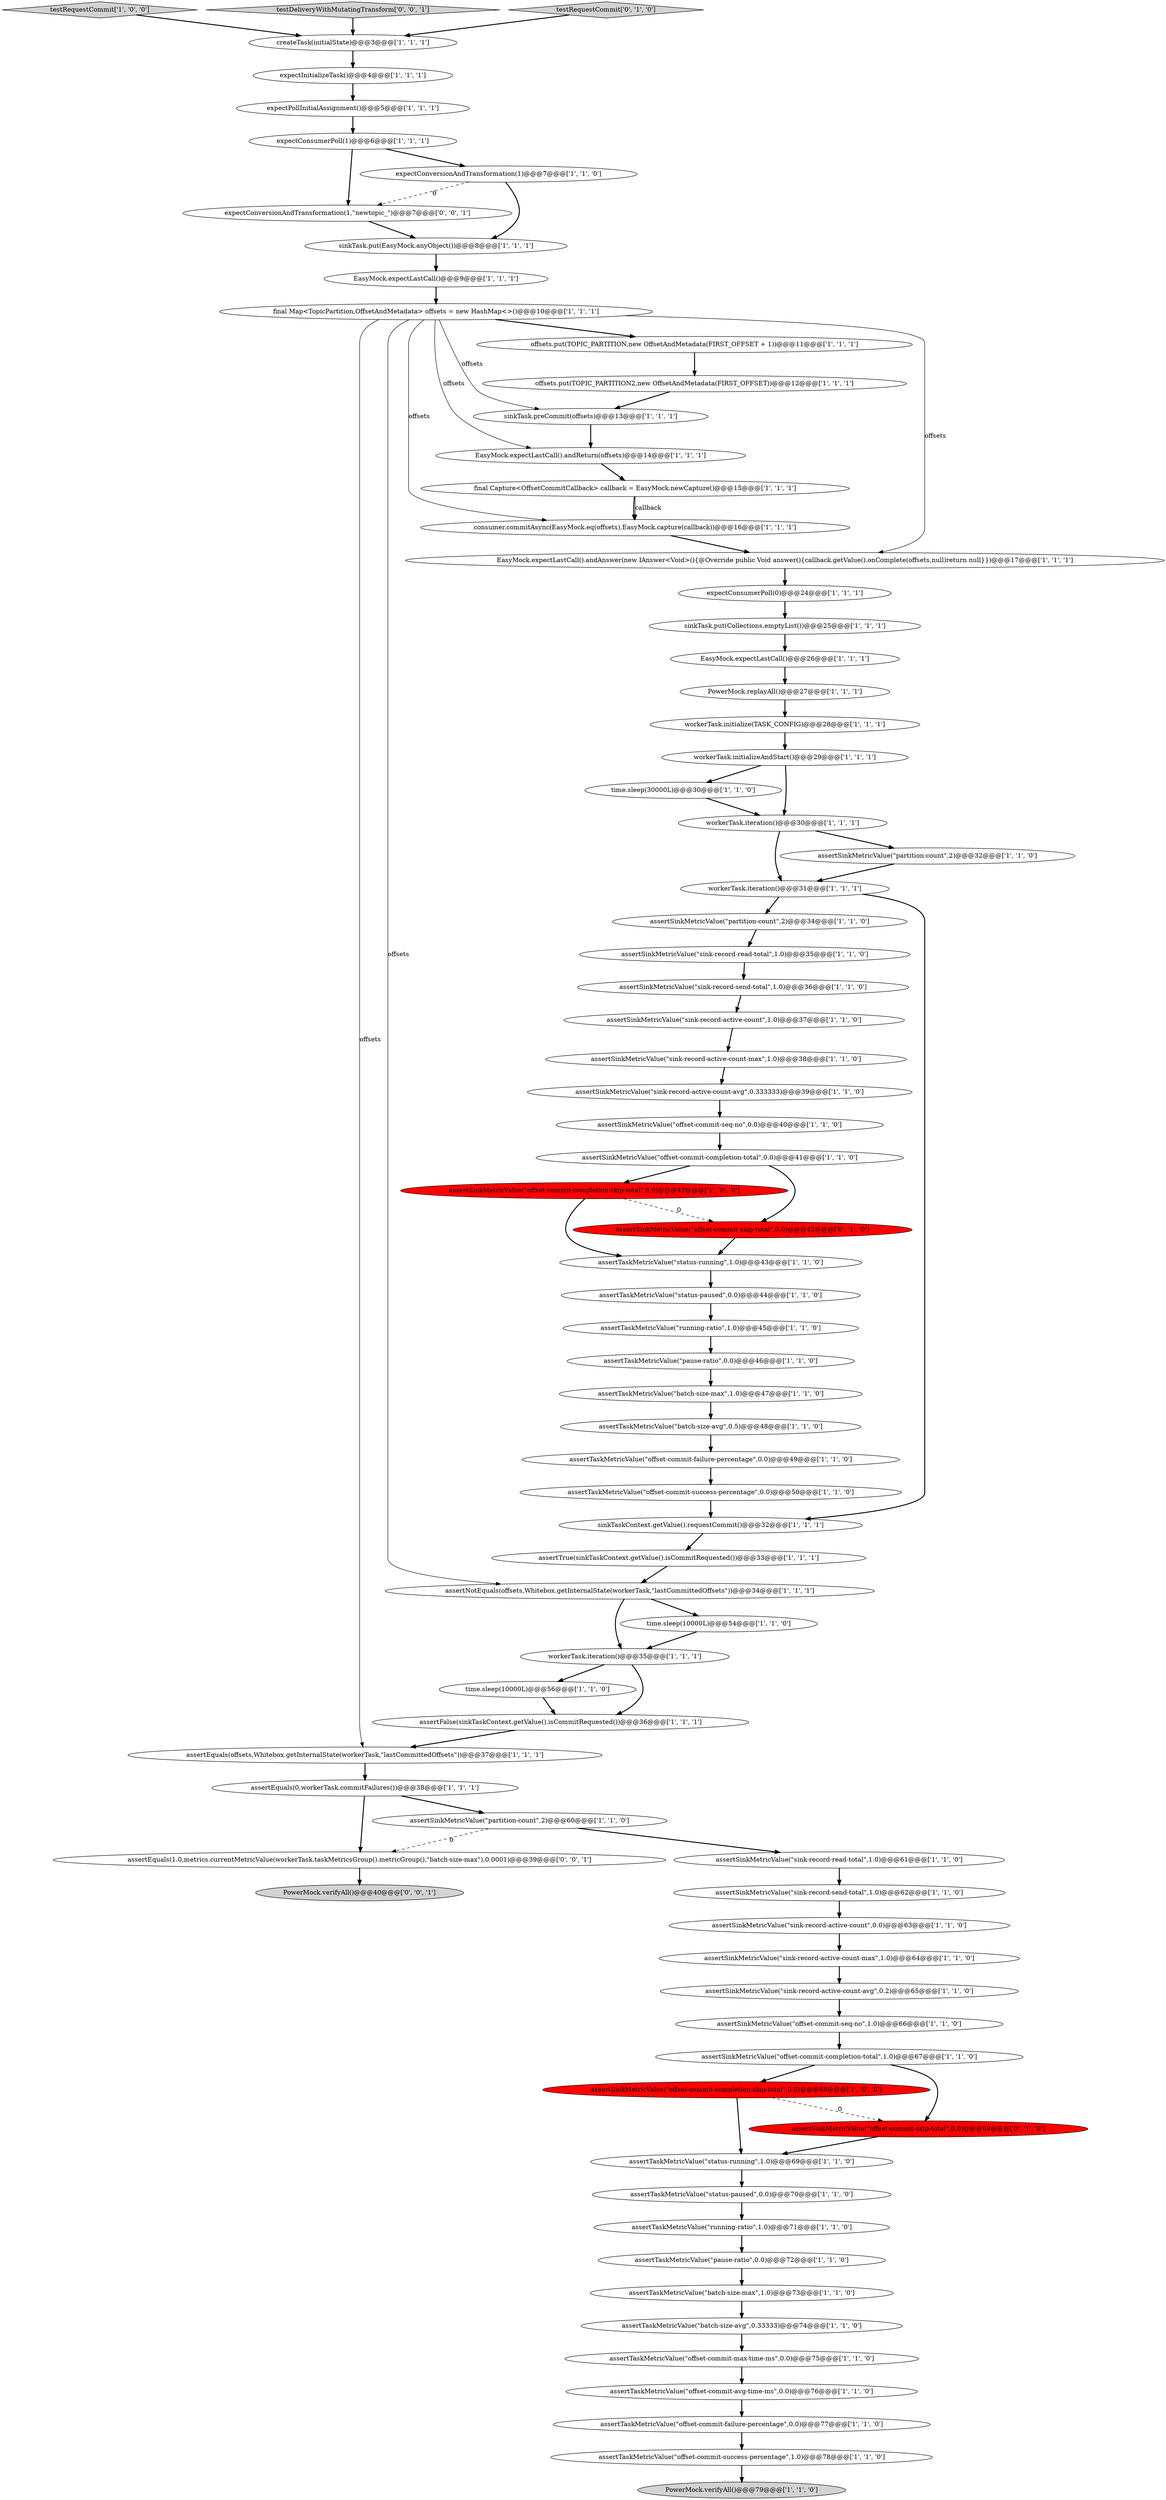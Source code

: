 digraph {
75 [style = filled, label = "assertEquals(1.0,metrics.currentMetricValue(workerTask.taskMetricsGroup().metricGroup(),\"batch-size-max\"),0.0001)@@@39@@@['0', '0', '1']", fillcolor = white, shape = ellipse image = "AAA0AAABBB3BBB"];
42 [style = filled, label = "time.sleep(30000L)@@@30@@@['1', '1', '0']", fillcolor = white, shape = ellipse image = "AAA0AAABBB1BBB"];
22 [style = filled, label = "expectPollInitialAssignment()@@@5@@@['1', '1', '1']", fillcolor = white, shape = ellipse image = "AAA0AAABBB1BBB"];
38 [style = filled, label = "workerTask.iteration()@@@30@@@['1', '1', '1']", fillcolor = white, shape = ellipse image = "AAA0AAABBB1BBB"];
48 [style = filled, label = "assertSinkMetricValue(\"offset-commit-completion-skip-total\",0.0)@@@68@@@['1', '0', '0']", fillcolor = red, shape = ellipse image = "AAA1AAABBB1BBB"];
32 [style = filled, label = "EasyMock.expectLastCall().andReturn(offsets)@@@14@@@['1', '1', '1']", fillcolor = white, shape = ellipse image = "AAA0AAABBB1BBB"];
61 [style = filled, label = "EasyMock.expectLastCall()@@@9@@@['1', '1', '1']", fillcolor = white, shape = ellipse image = "AAA0AAABBB1BBB"];
30 [style = filled, label = "createTask(initialState)@@@3@@@['1', '1', '1']", fillcolor = white, shape = ellipse image = "AAA0AAABBB1BBB"];
64 [style = filled, label = "expectInitializeTask()@@@4@@@['1', '1', '1']", fillcolor = white, shape = ellipse image = "AAA0AAABBB1BBB"];
68 [style = filled, label = "assertSinkMetricValue(\"offset-commit-completion-total\",0.0)@@@41@@@['1', '1', '0']", fillcolor = white, shape = ellipse image = "AAA0AAABBB1BBB"];
78 [style = filled, label = "expectConversionAndTransformation(1,\"newtopic_\")@@@7@@@['0', '0', '1']", fillcolor = white, shape = ellipse image = "AAA0AAABBB3BBB"];
60 [style = filled, label = "PowerMock.verifyAll()@@@79@@@['1', '1', '0']", fillcolor = lightgray, shape = ellipse image = "AAA0AAABBB1BBB"];
0 [style = filled, label = "expectConsumerPoll(1)@@@6@@@['1', '1', '1']", fillcolor = white, shape = ellipse image = "AAA0AAABBB1BBB"];
21 [style = filled, label = "assertSinkMetricValue(\"offset-commit-seq-no\",0.0)@@@40@@@['1', '1', '0']", fillcolor = white, shape = ellipse image = "AAA0AAABBB1BBB"];
13 [style = filled, label = "assertSinkMetricValue(\"sink-record-active-count\",0.0)@@@63@@@['1', '1', '0']", fillcolor = white, shape = ellipse image = "AAA0AAABBB1BBB"];
46 [style = filled, label = "testRequestCommit['1', '0', '0']", fillcolor = lightgray, shape = diamond image = "AAA0AAABBB1BBB"];
71 [style = filled, label = "workerTask.iteration()@@@31@@@['1', '1', '1']", fillcolor = white, shape = ellipse image = "AAA0AAABBB1BBB"];
77 [style = filled, label = "testDeliveryWithMutatingTransform['0', '0', '1']", fillcolor = lightgray, shape = diamond image = "AAA0AAABBB3BBB"];
7 [style = filled, label = "assertTaskMetricValue(\"offset-commit-failure-percentage\",0.0)@@@77@@@['1', '1', '0']", fillcolor = white, shape = ellipse image = "AAA0AAABBB1BBB"];
25 [style = filled, label = "assertTaskMetricValue(\"status-paused\",0.0)@@@70@@@['1', '1', '0']", fillcolor = white, shape = ellipse image = "AAA0AAABBB1BBB"];
4 [style = filled, label = "assertSinkMetricValue(\"sink-record-send-total\",1.0)@@@36@@@['1', '1', '0']", fillcolor = white, shape = ellipse image = "AAA0AAABBB1BBB"];
50 [style = filled, label = "assertSinkMetricValue(\"sink-record-active-count-max\",1.0)@@@38@@@['1', '1', '0']", fillcolor = white, shape = ellipse image = "AAA0AAABBB1BBB"];
39 [style = filled, label = "assertSinkMetricValue(\"partition-count\",2)@@@34@@@['1', '1', '0']", fillcolor = white, shape = ellipse image = "AAA0AAABBB1BBB"];
40 [style = filled, label = "assertTaskMetricValue(\"status-paused\",0.0)@@@44@@@['1', '1', '0']", fillcolor = white, shape = ellipse image = "AAA0AAABBB1BBB"];
34 [style = filled, label = "assertTaskMetricValue(\"batch-size-avg\",0.5)@@@48@@@['1', '1', '0']", fillcolor = white, shape = ellipse image = "AAA0AAABBB1BBB"];
63 [style = filled, label = "assertSinkMetricValue(\"sink-record-active-count-avg\",0.2)@@@65@@@['1', '1', '0']", fillcolor = white, shape = ellipse image = "AAA0AAABBB1BBB"];
70 [style = filled, label = "assertSinkMetricValue(\"sink-record-read-total\",1.0)@@@61@@@['1', '1', '0']", fillcolor = white, shape = ellipse image = "AAA0AAABBB1BBB"];
67 [style = filled, label = "expectConsumerPoll(0)@@@24@@@['1', '1', '1']", fillcolor = white, shape = ellipse image = "AAA0AAABBB1BBB"];
65 [style = filled, label = "time.sleep(10000L)@@@56@@@['1', '1', '0']", fillcolor = white, shape = ellipse image = "AAA0AAABBB1BBB"];
43 [style = filled, label = "offsets.put(TOPIC_PARTITION2,new OffsetAndMetadata(FIRST_OFFSET))@@@12@@@['1', '1', '1']", fillcolor = white, shape = ellipse image = "AAA0AAABBB1BBB"];
76 [style = filled, label = "PowerMock.verifyAll()@@@40@@@['0', '0', '1']", fillcolor = lightgray, shape = ellipse image = "AAA0AAABBB3BBB"];
29 [style = filled, label = "assertSinkMetricValue(\"sink-record-send-total\",1.0)@@@62@@@['1', '1', '0']", fillcolor = white, shape = ellipse image = "AAA0AAABBB1BBB"];
15 [style = filled, label = "assertTaskMetricValue(\"batch-size-max\",1.0)@@@47@@@['1', '1', '0']", fillcolor = white, shape = ellipse image = "AAA0AAABBB1BBB"];
45 [style = filled, label = "assertSinkMetricValue(\"partition-count\",2)@@@60@@@['1', '1', '0']", fillcolor = white, shape = ellipse image = "AAA0AAABBB1BBB"];
16 [style = filled, label = "assertTaskMetricValue(\"batch-size-avg\",0.33333)@@@74@@@['1', '1', '0']", fillcolor = white, shape = ellipse image = "AAA0AAABBB1BBB"];
49 [style = filled, label = "assertTaskMetricValue(\"offset-commit-success-percentage\",1.0)@@@78@@@['1', '1', '0']", fillcolor = white, shape = ellipse image = "AAA0AAABBB1BBB"];
19 [style = filled, label = "consumer.commitAsync(EasyMock.eq(offsets),EasyMock.capture(callback))@@@16@@@['1', '1', '1']", fillcolor = white, shape = ellipse image = "AAA0AAABBB1BBB"];
59 [style = filled, label = "assertSinkMetricValue(\"sink-record-active-count-max\",1.0)@@@64@@@['1', '1', '0']", fillcolor = white, shape = ellipse image = "AAA0AAABBB1BBB"];
24 [style = filled, label = "assertEquals(0,workerTask.commitFailures())@@@38@@@['1', '1', '1']", fillcolor = white, shape = ellipse image = "AAA0AAABBB1BBB"];
52 [style = filled, label = "sinkTask.put(Collections.emptyList())@@@25@@@['1', '1', '1']", fillcolor = white, shape = ellipse image = "AAA0AAABBB1BBB"];
57 [style = filled, label = "assertTaskMetricValue(\"offset-commit-success-percentage\",0.0)@@@50@@@['1', '1', '0']", fillcolor = white, shape = ellipse image = "AAA0AAABBB1BBB"];
35 [style = filled, label = "assertTrue(sinkTaskContext.getValue().isCommitRequested())@@@33@@@['1', '1', '1']", fillcolor = white, shape = ellipse image = "AAA0AAABBB1BBB"];
18 [style = filled, label = "assertSinkMetricValue(\"partition-count\",2)@@@32@@@['1', '1', '0']", fillcolor = white, shape = ellipse image = "AAA0AAABBB1BBB"];
31 [style = filled, label = "EasyMock.expectLastCall()@@@26@@@['1', '1', '1']", fillcolor = white, shape = ellipse image = "AAA0AAABBB1BBB"];
8 [style = filled, label = "final Capture<OffsetCommitCallback> callback = EasyMock.newCapture()@@@15@@@['1', '1', '1']", fillcolor = white, shape = ellipse image = "AAA0AAABBB1BBB"];
62 [style = filled, label = "final Map<TopicPartition,OffsetAndMetadata> offsets = new HashMap<>()@@@10@@@['1', '1', '1']", fillcolor = white, shape = ellipse image = "AAA0AAABBB1BBB"];
36 [style = filled, label = "assertTaskMetricValue(\"running-ratio\",1.0)@@@71@@@['1', '1', '0']", fillcolor = white, shape = ellipse image = "AAA0AAABBB1BBB"];
2 [style = filled, label = "workerTask.iteration()@@@35@@@['1', '1', '1']", fillcolor = white, shape = ellipse image = "AAA0AAABBB1BBB"];
5 [style = filled, label = "assertSinkMetricValue(\"sink-record-active-count\",1.0)@@@37@@@['1', '1', '0']", fillcolor = white, shape = ellipse image = "AAA0AAABBB1BBB"];
27 [style = filled, label = "offsets.put(TOPIC_PARTITION,new OffsetAndMetadata(FIRST_OFFSET + 1))@@@11@@@['1', '1', '1']", fillcolor = white, shape = ellipse image = "AAA0AAABBB1BBB"];
17 [style = filled, label = "sinkTask.preCommit(offsets)@@@13@@@['1', '1', '1']", fillcolor = white, shape = ellipse image = "AAA0AAABBB1BBB"];
12 [style = filled, label = "assertSinkMetricValue(\"offset-commit-completion-skip-total\",0.0)@@@42@@@['1', '0', '0']", fillcolor = red, shape = ellipse image = "AAA1AAABBB1BBB"];
1 [style = filled, label = "assertTaskMetricValue(\"offset-commit-failure-percentage\",0.0)@@@49@@@['1', '1', '0']", fillcolor = white, shape = ellipse image = "AAA0AAABBB1BBB"];
10 [style = filled, label = "assertSinkMetricValue(\"sink-record-read-total\",1.0)@@@35@@@['1', '1', '0']", fillcolor = white, shape = ellipse image = "AAA0AAABBB1BBB"];
69 [style = filled, label = "assertTaskMetricValue(\"running-ratio\",1.0)@@@45@@@['1', '1', '0']", fillcolor = white, shape = ellipse image = "AAA0AAABBB1BBB"];
6 [style = filled, label = "assertFalse(sinkTaskContext.getValue().isCommitRequested())@@@36@@@['1', '1', '1']", fillcolor = white, shape = ellipse image = "AAA0AAABBB1BBB"];
11 [style = filled, label = "assertTaskMetricValue(\"offset-commit-avg-time-ms\",0.0)@@@76@@@['1', '1', '0']", fillcolor = white, shape = ellipse image = "AAA0AAABBB1BBB"];
23 [style = filled, label = "assertTaskMetricValue(\"status-running\",1.0)@@@43@@@['1', '1', '0']", fillcolor = white, shape = ellipse image = "AAA0AAABBB1BBB"];
33 [style = filled, label = "assertSinkMetricValue(\"sink-record-active-count-avg\",0.333333)@@@39@@@['1', '1', '0']", fillcolor = white, shape = ellipse image = "AAA0AAABBB1BBB"];
56 [style = filled, label = "workerTask.initialize(TASK_CONFIG)@@@28@@@['1', '1', '1']", fillcolor = white, shape = ellipse image = "AAA0AAABBB1BBB"];
66 [style = filled, label = "sinkTask.put(EasyMock.anyObject())@@@8@@@['1', '1', '1']", fillcolor = white, shape = ellipse image = "AAA0AAABBB1BBB"];
58 [style = filled, label = "sinkTaskContext.getValue().requestCommit()@@@32@@@['1', '1', '1']", fillcolor = white, shape = ellipse image = "AAA0AAABBB1BBB"];
51 [style = filled, label = "assertTaskMetricValue(\"pause-ratio\",0.0)@@@72@@@['1', '1', '0']", fillcolor = white, shape = ellipse image = "AAA0AAABBB1BBB"];
37 [style = filled, label = "assertEquals(offsets,Whitebox.getInternalState(workerTask,\"lastCommittedOffsets\"))@@@37@@@['1', '1', '1']", fillcolor = white, shape = ellipse image = "AAA0AAABBB1BBB"];
72 [style = filled, label = "assertSinkMetricValue(\"offset-commit-skip-total\",0.0)@@@42@@@['0', '1', '0']", fillcolor = red, shape = ellipse image = "AAA1AAABBB2BBB"];
73 [style = filled, label = "testRequestCommit['0', '1', '0']", fillcolor = lightgray, shape = diamond image = "AAA0AAABBB2BBB"];
44 [style = filled, label = "assertSinkMetricValue(\"offset-commit-seq-no\",1.0)@@@66@@@['1', '1', '0']", fillcolor = white, shape = ellipse image = "AAA0AAABBB1BBB"];
20 [style = filled, label = "assertTaskMetricValue(\"status-running\",1.0)@@@69@@@['1', '1', '0']", fillcolor = white, shape = ellipse image = "AAA0AAABBB1BBB"];
47 [style = filled, label = "time.sleep(10000L)@@@54@@@['1', '1', '0']", fillcolor = white, shape = ellipse image = "AAA0AAABBB1BBB"];
54 [style = filled, label = "expectConversionAndTransformation(1)@@@7@@@['1', '1', '0']", fillcolor = white, shape = ellipse image = "AAA0AAABBB1BBB"];
9 [style = filled, label = "assertSinkMetricValue(\"offset-commit-completion-total\",1.0)@@@67@@@['1', '1', '0']", fillcolor = white, shape = ellipse image = "AAA0AAABBB1BBB"];
26 [style = filled, label = "assertTaskMetricValue(\"batch-size-max\",1.0)@@@73@@@['1', '1', '0']", fillcolor = white, shape = ellipse image = "AAA0AAABBB1BBB"];
28 [style = filled, label = "EasyMock.expectLastCall().andAnswer(new IAnswer<Void>(){@Override public Void answer(){callback.getValue().onComplete(offsets,null)return null}})@@@17@@@['1', '1', '1']", fillcolor = white, shape = ellipse image = "AAA0AAABBB1BBB"];
55 [style = filled, label = "assertNotEquals(offsets,Whitebox.getInternalState(workerTask,\"lastCommittedOffsets\"))@@@34@@@['1', '1', '1']", fillcolor = white, shape = ellipse image = "AAA0AAABBB1BBB"];
14 [style = filled, label = "assertTaskMetricValue(\"pause-ratio\",0.0)@@@46@@@['1', '1', '0']", fillcolor = white, shape = ellipse image = "AAA0AAABBB1BBB"];
74 [style = filled, label = "assertSinkMetricValue(\"offset-commit-skip-total\",0.0)@@@68@@@['0', '1', '0']", fillcolor = red, shape = ellipse image = "AAA1AAABBB2BBB"];
3 [style = filled, label = "PowerMock.replayAll()@@@27@@@['1', '1', '1']", fillcolor = white, shape = ellipse image = "AAA0AAABBB1BBB"];
41 [style = filled, label = "workerTask.initializeAndStart()@@@29@@@['1', '1', '1']", fillcolor = white, shape = ellipse image = "AAA0AAABBB1BBB"];
53 [style = filled, label = "assertTaskMetricValue(\"offset-commit-max-time-ms\",0.0)@@@75@@@['1', '1', '0']", fillcolor = white, shape = ellipse image = "AAA0AAABBB1BBB"];
69->14 [style = bold, label=""];
3->56 [style = bold, label=""];
70->29 [style = bold, label=""];
62->19 [style = solid, label="offsets"];
35->55 [style = bold, label=""];
55->47 [style = bold, label=""];
2->6 [style = bold, label=""];
62->55 [style = solid, label="offsets"];
56->41 [style = bold, label=""];
55->2 [style = bold, label=""];
48->74 [style = dashed, label="0"];
57->58 [style = bold, label=""];
53->11 [style = bold, label=""];
7->49 [style = bold, label=""];
62->17 [style = solid, label="offsets"];
62->27 [style = bold, label=""];
13->59 [style = bold, label=""];
71->58 [style = bold, label=""];
22->0 [style = bold, label=""];
62->32 [style = solid, label="offsets"];
51->26 [style = bold, label=""];
19->28 [style = bold, label=""];
67->52 [style = bold, label=""];
62->28 [style = solid, label="offsets"];
45->70 [style = bold, label=""];
15->34 [style = bold, label=""];
68->72 [style = bold, label=""];
0->78 [style = bold, label=""];
25->36 [style = bold, label=""];
73->30 [style = bold, label=""];
64->22 [style = bold, label=""];
58->35 [style = bold, label=""];
54->66 [style = bold, label=""];
9->48 [style = bold, label=""];
68->12 [style = bold, label=""];
78->66 [style = bold, label=""];
20->25 [style = bold, label=""];
77->30 [style = bold, label=""];
65->6 [style = bold, label=""];
26->16 [style = bold, label=""];
38->18 [style = bold, label=""];
47->2 [style = bold, label=""];
59->63 [style = bold, label=""];
21->68 [style = bold, label=""];
66->61 [style = bold, label=""];
41->38 [style = bold, label=""];
14->15 [style = bold, label=""];
31->3 [style = bold, label=""];
42->38 [style = bold, label=""];
9->74 [style = bold, label=""];
72->23 [style = bold, label=""];
36->51 [style = bold, label=""];
37->24 [style = bold, label=""];
27->43 [style = bold, label=""];
54->78 [style = dashed, label="0"];
24->45 [style = bold, label=""];
12->72 [style = dashed, label="0"];
6->37 [style = bold, label=""];
43->17 [style = bold, label=""];
32->8 [style = bold, label=""];
30->64 [style = bold, label=""];
46->30 [style = bold, label=""];
1->57 [style = bold, label=""];
49->60 [style = bold, label=""];
0->54 [style = bold, label=""];
50->33 [style = bold, label=""];
75->76 [style = bold, label=""];
44->9 [style = bold, label=""];
4->5 [style = bold, label=""];
61->62 [style = bold, label=""];
62->37 [style = solid, label="offsets"];
63->44 [style = bold, label=""];
71->39 [style = bold, label=""];
28->67 [style = bold, label=""];
8->19 [style = bold, label=""];
34->1 [style = bold, label=""];
24->75 [style = bold, label=""];
74->20 [style = bold, label=""];
17->32 [style = bold, label=""];
8->19 [style = solid, label="callback"];
16->53 [style = bold, label=""];
18->71 [style = bold, label=""];
23->40 [style = bold, label=""];
48->20 [style = bold, label=""];
39->10 [style = bold, label=""];
52->31 [style = bold, label=""];
40->69 [style = bold, label=""];
10->4 [style = bold, label=""];
12->23 [style = bold, label=""];
2->65 [style = bold, label=""];
45->75 [style = dashed, label="0"];
5->50 [style = bold, label=""];
33->21 [style = bold, label=""];
11->7 [style = bold, label=""];
38->71 [style = bold, label=""];
41->42 [style = bold, label=""];
29->13 [style = bold, label=""];
}
